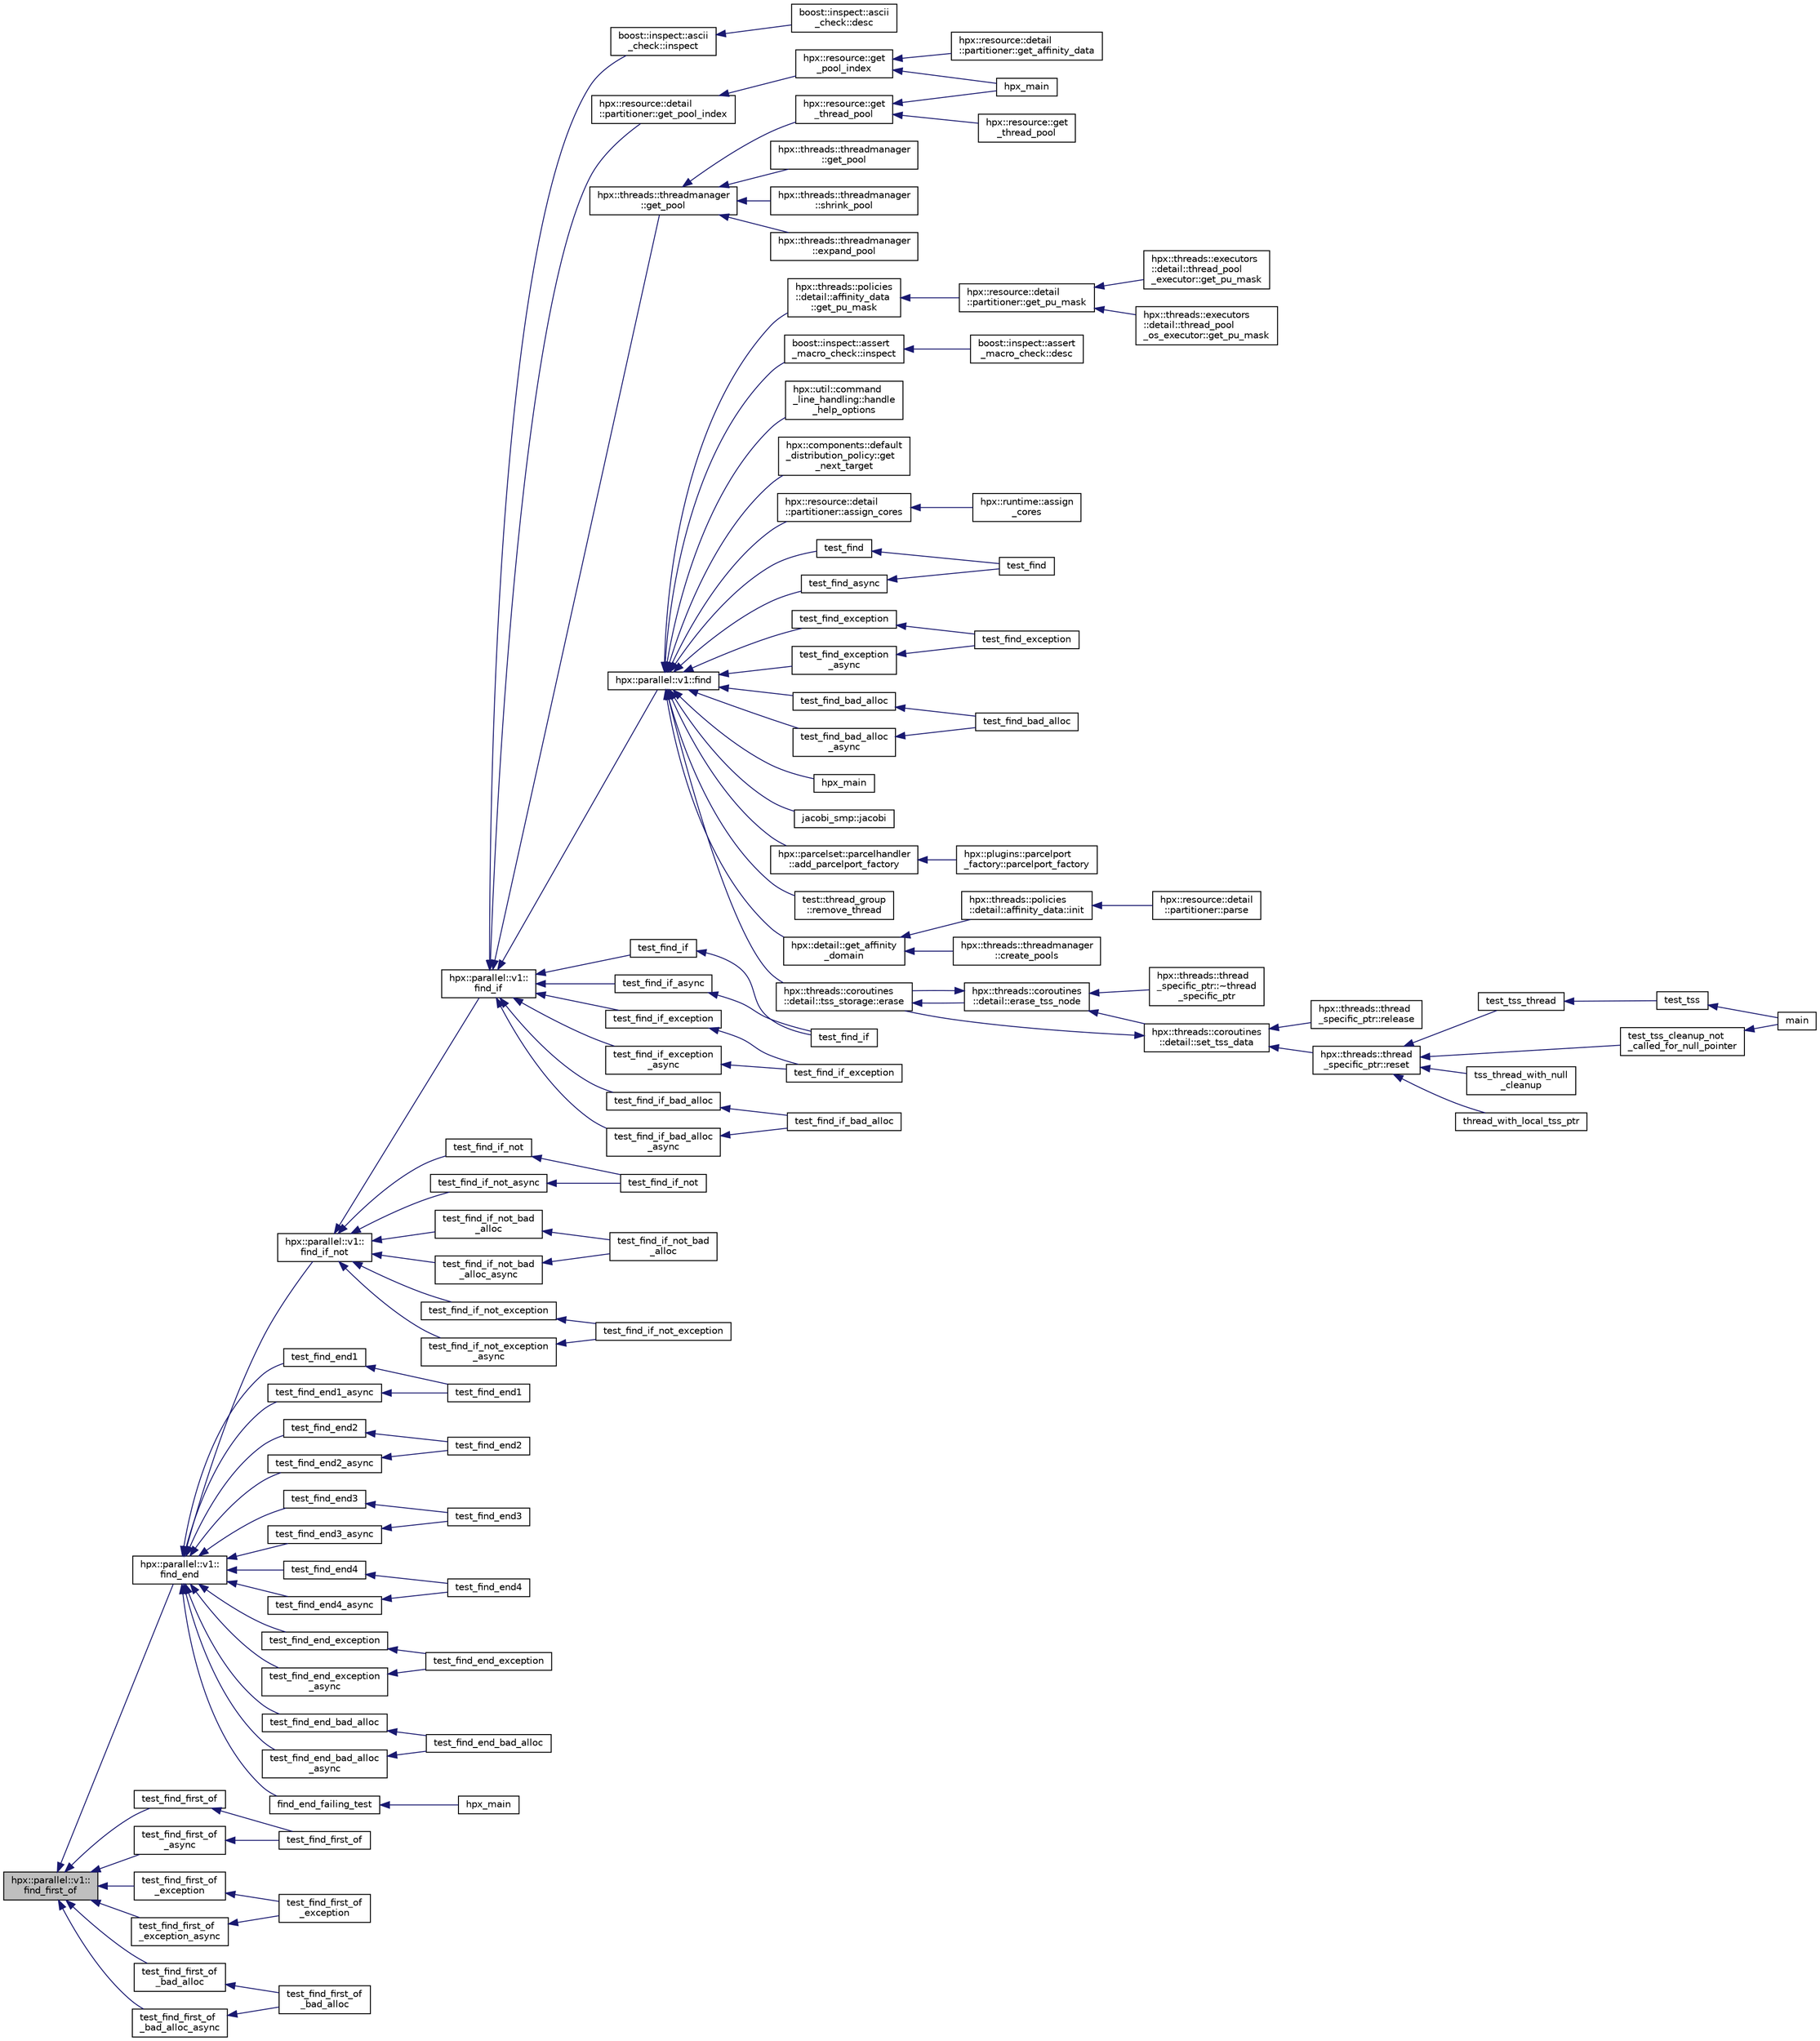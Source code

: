 digraph "hpx::parallel::v1::find_first_of"
{
  edge [fontname="Helvetica",fontsize="10",labelfontname="Helvetica",labelfontsize="10"];
  node [fontname="Helvetica",fontsize="10",shape=record];
  rankdir="LR";
  Node5470 [label="hpx::parallel::v1::\lfind_first_of",height=0.2,width=0.4,color="black", fillcolor="grey75", style="filled", fontcolor="black"];
  Node5470 -> Node5471 [dir="back",color="midnightblue",fontsize="10",style="solid",fontname="Helvetica"];
  Node5471 [label="hpx::parallel::v1::\lfind_end",height=0.2,width=0.4,color="black", fillcolor="white", style="filled",URL="$db/db9/namespacehpx_1_1parallel_1_1v1.html#a26511ec61e75971d7c4c15c021548f9d"];
  Node5471 -> Node5472 [dir="back",color="midnightblue",fontsize="10",style="solid",fontname="Helvetica"];
  Node5472 [label="hpx::parallel::v1::\lfind_if_not",height=0.2,width=0.4,color="black", fillcolor="white", style="filled",URL="$db/db9/namespacehpx_1_1parallel_1_1v1.html#ac7aaee4759c37f4d0e83b51f313aa28d"];
  Node5472 -> Node5473 [dir="back",color="midnightblue",fontsize="10",style="solid",fontname="Helvetica"];
  Node5473 [label="hpx::parallel::v1::\lfind_if",height=0.2,width=0.4,color="black", fillcolor="white", style="filled",URL="$db/db9/namespacehpx_1_1parallel_1_1v1.html#a1f66ab2a9b26ef5b5ed2c08194586b86"];
  Node5473 -> Node5474 [dir="back",color="midnightblue",fontsize="10",style="solid",fontname="Helvetica"];
  Node5474 [label="boost::inspect::ascii\l_check::inspect",height=0.2,width=0.4,color="black", fillcolor="white", style="filled",URL="$df/d41/classboost_1_1inspect_1_1ascii__check.html#a42c51a97f6f401032bb06a96f48a96dd"];
  Node5474 -> Node5475 [dir="back",color="midnightblue",fontsize="10",style="solid",fontname="Helvetica"];
  Node5475 [label="boost::inspect::ascii\l_check::desc",height=0.2,width=0.4,color="black", fillcolor="white", style="filled",URL="$df/d41/classboost_1_1inspect_1_1ascii__check.html#a645f9f7b272f2137ccb5a25402a697e7"];
  Node5473 -> Node5476 [dir="back",color="midnightblue",fontsize="10",style="solid",fontname="Helvetica"];
  Node5476 [label="hpx::resource::detail\l::partitioner::get_pool_index",height=0.2,width=0.4,color="black", fillcolor="white", style="filled",URL="$d0/dab/classhpx_1_1resource_1_1detail_1_1partitioner.html#ab3b993cdf82212962ba91cd58914206d"];
  Node5476 -> Node5477 [dir="back",color="midnightblue",fontsize="10",style="solid",fontname="Helvetica"];
  Node5477 [label="hpx::resource::get\l_pool_index",height=0.2,width=0.4,color="black", fillcolor="white", style="filled",URL="$dd/da5/namespacehpx_1_1resource.html#ac7e9a020183708e907604dbf16260e84",tooltip="Return the internal index of the pool given its name. "];
  Node5477 -> Node5478 [dir="back",color="midnightblue",fontsize="10",style="solid",fontname="Helvetica"];
  Node5478 [label="hpx::resource::detail\l::partitioner::get_affinity_data",height=0.2,width=0.4,color="black", fillcolor="white", style="filled",URL="$d0/dab/classhpx_1_1resource_1_1detail_1_1partitioner.html#a932efced0bbfee361094b8552334d931"];
  Node5477 -> Node5479 [dir="back",color="midnightblue",fontsize="10",style="solid",fontname="Helvetica"];
  Node5479 [label="hpx_main",height=0.2,width=0.4,color="black", fillcolor="white", style="filled",URL="$d8/dd8/resource__partitioner_8cpp.html#ab1825231fb9efbfb464404767c072654"];
  Node5473 -> Node5480 [dir="back",color="midnightblue",fontsize="10",style="solid",fontname="Helvetica"];
  Node5480 [label="hpx::parallel::v1::find",height=0.2,width=0.4,color="black", fillcolor="white", style="filled",URL="$db/db9/namespacehpx_1_1parallel_1_1v1.html#a76c5f5c453899c36a61bfa76425b007a"];
  Node5480 -> Node5481 [dir="back",color="midnightblue",fontsize="10",style="solid",fontname="Helvetica"];
  Node5481 [label="hpx::threads::policies\l::detail::affinity_data\l::get_pu_mask",height=0.2,width=0.4,color="black", fillcolor="white", style="filled",URL="$d7/d9b/structhpx_1_1threads_1_1policies_1_1detail_1_1affinity__data.html#ab0cc2ec8ed94ae2b82c20a6b975ecf75"];
  Node5481 -> Node5482 [dir="back",color="midnightblue",fontsize="10",style="solid",fontname="Helvetica"];
  Node5482 [label="hpx::resource::detail\l::partitioner::get_pu_mask",height=0.2,width=0.4,color="black", fillcolor="white", style="filled",URL="$d0/dab/classhpx_1_1resource_1_1detail_1_1partitioner.html#a9cee933ef199fef31e6b8d48f42bb77b"];
  Node5482 -> Node5483 [dir="back",color="midnightblue",fontsize="10",style="solid",fontname="Helvetica"];
  Node5483 [label="hpx::threads::executors\l::detail::thread_pool\l_executor::get_pu_mask",height=0.2,width=0.4,color="black", fillcolor="white", style="filled",URL="$d0/d20/classhpx_1_1threads_1_1executors_1_1detail_1_1thread__pool__executor.html#a6a0c0ade274c2f5f2f6651699873942c"];
  Node5482 -> Node5484 [dir="back",color="midnightblue",fontsize="10",style="solid",fontname="Helvetica"];
  Node5484 [label="hpx::threads::executors\l::detail::thread_pool\l_os_executor::get_pu_mask",height=0.2,width=0.4,color="black", fillcolor="white", style="filled",URL="$da/dda/classhpx_1_1threads_1_1executors_1_1detail_1_1thread__pool__os__executor.html#ac43430f91516a48e9ddbefd7ee58ef3c"];
  Node5480 -> Node5485 [dir="back",color="midnightblue",fontsize="10",style="solid",fontname="Helvetica"];
  Node5485 [label="boost::inspect::assert\l_macro_check::inspect",height=0.2,width=0.4,color="black", fillcolor="white", style="filled",URL="$dc/dc3/classboost_1_1inspect_1_1assert__macro__check.html#acacd792dafb1acb416c7ff6e6de75277"];
  Node5485 -> Node5486 [dir="back",color="midnightblue",fontsize="10",style="solid",fontname="Helvetica"];
  Node5486 [label="boost::inspect::assert\l_macro_check::desc",height=0.2,width=0.4,color="black", fillcolor="white", style="filled",URL="$dc/dc3/classboost_1_1inspect_1_1assert__macro__check.html#a285a9944af58fe40003209254e09b8b9"];
  Node5480 -> Node5487 [dir="back",color="midnightblue",fontsize="10",style="solid",fontname="Helvetica"];
  Node5487 [label="hpx::util::command\l_line_handling::handle\l_help_options",height=0.2,width=0.4,color="black", fillcolor="white", style="filled",URL="$d2/df0/structhpx_1_1util_1_1command__line__handling.html#a82826d63f60ce620e8ad794f8af4ceaa"];
  Node5480 -> Node5488 [dir="back",color="midnightblue",fontsize="10",style="solid",fontname="Helvetica"];
  Node5488 [label="hpx::components::default\l_distribution_policy::get\l_next_target",height=0.2,width=0.4,color="black", fillcolor="white", style="filled",URL="$dc/dba/structhpx_1_1components_1_1default__distribution__policy.html#a4e1bef382e3d6843ff6dda045595dd4e"];
  Node5480 -> Node5489 [dir="back",color="midnightblue",fontsize="10",style="solid",fontname="Helvetica"];
  Node5489 [label="hpx::resource::detail\l::partitioner::assign_cores",height=0.2,width=0.4,color="black", fillcolor="white", style="filled",URL="$d0/dab/classhpx_1_1resource_1_1detail_1_1partitioner.html#a11483ef960b429a24d9856cba726bd04"];
  Node5489 -> Node5490 [dir="back",color="midnightblue",fontsize="10",style="solid",fontname="Helvetica"];
  Node5490 [label="hpx::runtime::assign\l_cores",height=0.2,width=0.4,color="black", fillcolor="white", style="filled",URL="$d0/d7b/classhpx_1_1runtime.html#ab3c29b4713d734dea0e6a5799bfe24e5"];
  Node5480 -> Node5491 [dir="back",color="midnightblue",fontsize="10",style="solid",fontname="Helvetica"];
  Node5491 [label="test_find",height=0.2,width=0.4,color="black", fillcolor="white", style="filled",URL="$d4/dfc/find_8cpp.html#a413cca1acd45c0d8e2f932c6ef2fd02f"];
  Node5491 -> Node5492 [dir="back",color="midnightblue",fontsize="10",style="solid",fontname="Helvetica"];
  Node5492 [label="test_find",height=0.2,width=0.4,color="black", fillcolor="white", style="filled",URL="$d4/dfc/find_8cpp.html#add2f807b977eafe91b6be7e6035d8d6a"];
  Node5480 -> Node5493 [dir="back",color="midnightblue",fontsize="10",style="solid",fontname="Helvetica"];
  Node5493 [label="test_find_async",height=0.2,width=0.4,color="black", fillcolor="white", style="filled",URL="$d4/dfc/find_8cpp.html#abcfb114fa4026d0c9fb890366bd0bbec"];
  Node5493 -> Node5492 [dir="back",color="midnightblue",fontsize="10",style="solid",fontname="Helvetica"];
  Node5480 -> Node5494 [dir="back",color="midnightblue",fontsize="10",style="solid",fontname="Helvetica"];
  Node5494 [label="test_find_exception",height=0.2,width=0.4,color="black", fillcolor="white", style="filled",URL="$d4/dfc/find_8cpp.html#a496774f6f0dd50d32f0f2839011fb820"];
  Node5494 -> Node5495 [dir="back",color="midnightblue",fontsize="10",style="solid",fontname="Helvetica"];
  Node5495 [label="test_find_exception",height=0.2,width=0.4,color="black", fillcolor="white", style="filled",URL="$d4/dfc/find_8cpp.html#a9404283ee70c671c19d01288d4d8796f"];
  Node5480 -> Node5496 [dir="back",color="midnightblue",fontsize="10",style="solid",fontname="Helvetica"];
  Node5496 [label="test_find_exception\l_async",height=0.2,width=0.4,color="black", fillcolor="white", style="filled",URL="$d4/dfc/find_8cpp.html#a53292bd46fa066f703c6fd40f981cd45"];
  Node5496 -> Node5495 [dir="back",color="midnightblue",fontsize="10",style="solid",fontname="Helvetica"];
  Node5480 -> Node5497 [dir="back",color="midnightblue",fontsize="10",style="solid",fontname="Helvetica"];
  Node5497 [label="test_find_bad_alloc",height=0.2,width=0.4,color="black", fillcolor="white", style="filled",URL="$d4/dfc/find_8cpp.html#ac2312cc0f6667cd3cff2caa36d1b7734"];
  Node5497 -> Node5498 [dir="back",color="midnightblue",fontsize="10",style="solid",fontname="Helvetica"];
  Node5498 [label="test_find_bad_alloc",height=0.2,width=0.4,color="black", fillcolor="white", style="filled",URL="$d4/dfc/find_8cpp.html#ae5fbab4398b9ca90cc964b615b5f1c1a"];
  Node5480 -> Node5499 [dir="back",color="midnightblue",fontsize="10",style="solid",fontname="Helvetica"];
  Node5499 [label="test_find_bad_alloc\l_async",height=0.2,width=0.4,color="black", fillcolor="white", style="filled",URL="$d4/dfc/find_8cpp.html#a0c63d4bd514863e2ddf82ae7f509ffbe"];
  Node5499 -> Node5498 [dir="back",color="midnightblue",fontsize="10",style="solid",fontname="Helvetica"];
  Node5480 -> Node5500 [dir="back",color="midnightblue",fontsize="10",style="solid",fontname="Helvetica"];
  Node5500 [label="hpx_main",height=0.2,width=0.4,color="black", fillcolor="white", style="filled",URL="$d3/d07/hpx__main_8cpp.html#aefd26dd818037509b2241068d57e3e1d"];
  Node5480 -> Node5501 [dir="back",color="midnightblue",fontsize="10",style="solid",fontname="Helvetica"];
  Node5501 [label="jacobi_smp::jacobi",height=0.2,width=0.4,color="black", fillcolor="white", style="filled",URL="$d9/d34/namespacejacobi__smp.html#af900093e00c8d09d2dab2ab5a9885b88"];
  Node5480 -> Node5502 [dir="back",color="midnightblue",fontsize="10",style="solid",fontname="Helvetica"];
  Node5502 [label="hpx::parcelset::parcelhandler\l::add_parcelport_factory",height=0.2,width=0.4,color="black", fillcolor="white", style="filled",URL="$d4/d2f/classhpx_1_1parcelset_1_1parcelhandler.html#a9da109ba1c81cf97c3a23f3574236792"];
  Node5502 -> Node5503 [dir="back",color="midnightblue",fontsize="10",style="solid",fontname="Helvetica"];
  Node5503 [label="hpx::plugins::parcelport\l_factory::parcelport_factory",height=0.2,width=0.4,color="black", fillcolor="white", style="filled",URL="$d2/d50/structhpx_1_1plugins_1_1parcelport__factory.html#ab8a171f42000c26fc87ef284cf5f430d",tooltip="Construct a new factory instance. "];
  Node5480 -> Node5504 [dir="back",color="midnightblue",fontsize="10",style="solid",fontname="Helvetica"];
  Node5504 [label="test::thread_group\l::remove_thread",height=0.2,width=0.4,color="black", fillcolor="white", style="filled",URL="$d3/d4a/classtest_1_1thread__group.html#a46ede5745b9a3f16477ab7ccef9df327"];
  Node5480 -> Node5505 [dir="back",color="midnightblue",fontsize="10",style="solid",fontname="Helvetica"];
  Node5505 [label="hpx::detail::get_affinity\l_domain",height=0.2,width=0.4,color="black", fillcolor="white", style="filled",URL="$d5/dbe/namespacehpx_1_1detail.html#aba0255eccfb2fb3814686ca35150ed98"];
  Node5505 -> Node5506 [dir="back",color="midnightblue",fontsize="10",style="solid",fontname="Helvetica"];
  Node5506 [label="hpx::threads::policies\l::detail::affinity_data::init",height=0.2,width=0.4,color="black", fillcolor="white", style="filled",URL="$d7/d9b/structhpx_1_1threads_1_1policies_1_1detail_1_1affinity__data.html#af1b5d1af92b58e065b42048f9114f107"];
  Node5506 -> Node5507 [dir="back",color="midnightblue",fontsize="10",style="solid",fontname="Helvetica"];
  Node5507 [label="hpx::resource::detail\l::partitioner::parse",height=0.2,width=0.4,color="black", fillcolor="white", style="filled",URL="$d0/dab/classhpx_1_1resource_1_1detail_1_1partitioner.html#a8319dd5018945e7d493f7a6d88a6ca02"];
  Node5505 -> Node5508 [dir="back",color="midnightblue",fontsize="10",style="solid",fontname="Helvetica"];
  Node5508 [label="hpx::threads::threadmanager\l::create_pools",height=0.2,width=0.4,color="black", fillcolor="white", style="filled",URL="$d5/daa/classhpx_1_1threads_1_1threadmanager.html#a06b54e28bef5baacf1e8bff34adac4d0"];
  Node5480 -> Node5509 [dir="back",color="midnightblue",fontsize="10",style="solid",fontname="Helvetica"];
  Node5509 [label="hpx::threads::coroutines\l::detail::tss_storage::erase",height=0.2,width=0.4,color="black", fillcolor="white", style="filled",URL="$d3/dbe/classhpx_1_1threads_1_1coroutines_1_1detail_1_1tss__storage.html#a451f63a99f268755c501200b504e8058"];
  Node5509 -> Node5510 [dir="back",color="midnightblue",fontsize="10",style="solid",fontname="Helvetica"];
  Node5510 [label="hpx::threads::coroutines\l::detail::erase_tss_node",height=0.2,width=0.4,color="black", fillcolor="white", style="filled",URL="$d2/dfe/namespacehpx_1_1threads_1_1coroutines_1_1detail.html#a0015b3872ea3c32ecfdc3da42ce132e8"];
  Node5510 -> Node5511 [dir="back",color="midnightblue",fontsize="10",style="solid",fontname="Helvetica"];
  Node5511 [label="hpx::threads::thread\l_specific_ptr::~thread\l_specific_ptr",height=0.2,width=0.4,color="black", fillcolor="white", style="filled",URL="$d1/dd4/classhpx_1_1threads_1_1thread__specific__ptr.html#ad3e46c15fe05e660ad592e0c9797f018"];
  Node5510 -> Node5512 [dir="back",color="midnightblue",fontsize="10",style="solid",fontname="Helvetica"];
  Node5512 [label="hpx::threads::coroutines\l::detail::set_tss_data",height=0.2,width=0.4,color="black", fillcolor="white", style="filled",URL="$d2/dfe/namespacehpx_1_1threads_1_1coroutines_1_1detail.html#a85126f59ca3809c64cfcfcae99429a67"];
  Node5512 -> Node5513 [dir="back",color="midnightblue",fontsize="10",style="solid",fontname="Helvetica"];
  Node5513 [label="hpx::threads::thread\l_specific_ptr::release",height=0.2,width=0.4,color="black", fillcolor="white", style="filled",URL="$d1/dd4/classhpx_1_1threads_1_1thread__specific__ptr.html#a8e31cd7392d00aabdc93aa9e358be1b7"];
  Node5512 -> Node5514 [dir="back",color="midnightblue",fontsize="10",style="solid",fontname="Helvetica"];
  Node5514 [label="hpx::threads::thread\l_specific_ptr::reset",height=0.2,width=0.4,color="black", fillcolor="white", style="filled",URL="$d1/dd4/classhpx_1_1threads_1_1thread__specific__ptr.html#af0654936c456eaf9700979a6b43a0c85"];
  Node5514 -> Node5515 [dir="back",color="midnightblue",fontsize="10",style="solid",fontname="Helvetica"];
  Node5515 [label="test_tss_thread",height=0.2,width=0.4,color="black", fillcolor="white", style="filled",URL="$dc/d69/tests_2unit_2threads_2tss_8cpp.html#a34a05b59682be89efcb6f071094b0580"];
  Node5515 -> Node5516 [dir="back",color="midnightblue",fontsize="10",style="solid",fontname="Helvetica"];
  Node5516 [label="test_tss",height=0.2,width=0.4,color="black", fillcolor="white", style="filled",URL="$dc/d69/tests_2unit_2threads_2tss_8cpp.html#a0d9e811cdb56a2a84ce48358e890563b"];
  Node5516 -> Node5517 [dir="back",color="midnightblue",fontsize="10",style="solid",fontname="Helvetica"];
  Node5517 [label="main",height=0.2,width=0.4,color="black", fillcolor="white", style="filled",URL="$dc/d69/tests_2unit_2threads_2tss_8cpp.html#a3c04138a5bfe5d72780bb7e82a18e627"];
  Node5514 -> Node5518 [dir="back",color="midnightblue",fontsize="10",style="solid",fontname="Helvetica"];
  Node5518 [label="tss_thread_with_null\l_cleanup",height=0.2,width=0.4,color="black", fillcolor="white", style="filled",URL="$dc/d69/tests_2unit_2threads_2tss_8cpp.html#adff6b518b18df76950dbeede8633289a"];
  Node5514 -> Node5519 [dir="back",color="midnightblue",fontsize="10",style="solid",fontname="Helvetica"];
  Node5519 [label="thread_with_local_tss_ptr",height=0.2,width=0.4,color="black", fillcolor="white", style="filled",URL="$dc/d69/tests_2unit_2threads_2tss_8cpp.html#ae5a8982f0cfef7dc0e34d5c518b44e58"];
  Node5514 -> Node5520 [dir="back",color="midnightblue",fontsize="10",style="solid",fontname="Helvetica"];
  Node5520 [label="test_tss_cleanup_not\l_called_for_null_pointer",height=0.2,width=0.4,color="black", fillcolor="white", style="filled",URL="$dc/d69/tests_2unit_2threads_2tss_8cpp.html#a3c76bb8ad4d9b03d2b075212b535e212"];
  Node5520 -> Node5517 [dir="back",color="midnightblue",fontsize="10",style="solid",fontname="Helvetica"];
  Node5512 -> Node5509 [dir="back",color="midnightblue",fontsize="10",style="solid",fontname="Helvetica"];
  Node5510 -> Node5509 [dir="back",color="midnightblue",fontsize="10",style="solid",fontname="Helvetica"];
  Node5473 -> Node5521 [dir="back",color="midnightblue",fontsize="10",style="solid",fontname="Helvetica"];
  Node5521 [label="test_find_if",height=0.2,width=0.4,color="black", fillcolor="white", style="filled",URL="$d4/d38/findif_8cpp.html#abc1eda77a21ef47a5d324973348433d4"];
  Node5521 -> Node5522 [dir="back",color="midnightblue",fontsize="10",style="solid",fontname="Helvetica"];
  Node5522 [label="test_find_if",height=0.2,width=0.4,color="black", fillcolor="white", style="filled",URL="$d4/d38/findif_8cpp.html#aa58ac17d27d62dadbe679e9fa96669ff"];
  Node5473 -> Node5523 [dir="back",color="midnightblue",fontsize="10",style="solid",fontname="Helvetica"];
  Node5523 [label="test_find_if_async",height=0.2,width=0.4,color="black", fillcolor="white", style="filled",URL="$d4/d38/findif_8cpp.html#ae5df631653b627a610f515fea1cea3db"];
  Node5523 -> Node5522 [dir="back",color="midnightblue",fontsize="10",style="solid",fontname="Helvetica"];
  Node5473 -> Node5524 [dir="back",color="midnightblue",fontsize="10",style="solid",fontname="Helvetica"];
  Node5524 [label="test_find_if_exception",height=0.2,width=0.4,color="black", fillcolor="white", style="filled",URL="$d4/d38/findif_8cpp.html#aa7a75ac5991de14b0dd11b40a5a47443"];
  Node5524 -> Node5525 [dir="back",color="midnightblue",fontsize="10",style="solid",fontname="Helvetica"];
  Node5525 [label="test_find_if_exception",height=0.2,width=0.4,color="black", fillcolor="white", style="filled",URL="$d4/d38/findif_8cpp.html#ab8eb6fb838a8fbeb2168d4389fc72f61"];
  Node5473 -> Node5526 [dir="back",color="midnightblue",fontsize="10",style="solid",fontname="Helvetica"];
  Node5526 [label="test_find_if_exception\l_async",height=0.2,width=0.4,color="black", fillcolor="white", style="filled",URL="$d4/d38/findif_8cpp.html#a13c3bd009f35072707131129ad78af93"];
  Node5526 -> Node5525 [dir="back",color="midnightblue",fontsize="10",style="solid",fontname="Helvetica"];
  Node5473 -> Node5527 [dir="back",color="midnightblue",fontsize="10",style="solid",fontname="Helvetica"];
  Node5527 [label="test_find_if_bad_alloc",height=0.2,width=0.4,color="black", fillcolor="white", style="filled",URL="$d4/d38/findif_8cpp.html#a4b854e9063a6148edca5b34a9e8d9420"];
  Node5527 -> Node5528 [dir="back",color="midnightblue",fontsize="10",style="solid",fontname="Helvetica"];
  Node5528 [label="test_find_if_bad_alloc",height=0.2,width=0.4,color="black", fillcolor="white", style="filled",URL="$d4/d38/findif_8cpp.html#a344ef302e5ffb2f31503fffc54940c3a"];
  Node5473 -> Node5529 [dir="back",color="midnightblue",fontsize="10",style="solid",fontname="Helvetica"];
  Node5529 [label="test_find_if_bad_alloc\l_async",height=0.2,width=0.4,color="black", fillcolor="white", style="filled",URL="$d4/d38/findif_8cpp.html#a0979bc48eb5a92bc867eb3a95dc8c82c"];
  Node5529 -> Node5528 [dir="back",color="midnightblue",fontsize="10",style="solid",fontname="Helvetica"];
  Node5473 -> Node5530 [dir="back",color="midnightblue",fontsize="10",style="solid",fontname="Helvetica"];
  Node5530 [label="hpx::threads::threadmanager\l::get_pool",height=0.2,width=0.4,color="black", fillcolor="white", style="filled",URL="$d5/daa/classhpx_1_1threads_1_1threadmanager.html#a845e1a0201a5d57de5855af30324a4b3"];
  Node5530 -> Node5531 [dir="back",color="midnightblue",fontsize="10",style="solid",fontname="Helvetica"];
  Node5531 [label="hpx::resource::get\l_thread_pool",height=0.2,width=0.4,color="black", fillcolor="white", style="filled",URL="$dd/da5/namespacehpx_1_1resource.html#a2e20247c053e087e94a40d50b9689ed7",tooltip="Return the name of the pool given its name. "];
  Node5531 -> Node5532 [dir="back",color="midnightblue",fontsize="10",style="solid",fontname="Helvetica"];
  Node5532 [label="hpx::resource::get\l_thread_pool",height=0.2,width=0.4,color="black", fillcolor="white", style="filled",URL="$dd/da5/namespacehpx_1_1resource.html#a8ab78d95eaa6f193a085a1d983ea9f5b",tooltip="Return the thread pool given its internal index. "];
  Node5531 -> Node5479 [dir="back",color="midnightblue",fontsize="10",style="solid",fontname="Helvetica"];
  Node5530 -> Node5533 [dir="back",color="midnightblue",fontsize="10",style="solid",fontname="Helvetica"];
  Node5533 [label="hpx::threads::threadmanager\l::get_pool",height=0.2,width=0.4,color="black", fillcolor="white", style="filled",URL="$d5/daa/classhpx_1_1threads_1_1threadmanager.html#a7515176a43e6e2f947c539c44adf9089"];
  Node5530 -> Node5534 [dir="back",color="midnightblue",fontsize="10",style="solid",fontname="Helvetica"];
  Node5534 [label="hpx::threads::threadmanager\l::shrink_pool",height=0.2,width=0.4,color="black", fillcolor="white", style="filled",URL="$d5/daa/classhpx_1_1threads_1_1threadmanager.html#a29170722b44bd7e3b8722d39fdff704c"];
  Node5530 -> Node5535 [dir="back",color="midnightblue",fontsize="10",style="solid",fontname="Helvetica"];
  Node5535 [label="hpx::threads::threadmanager\l::expand_pool",height=0.2,width=0.4,color="black", fillcolor="white", style="filled",URL="$d5/daa/classhpx_1_1threads_1_1threadmanager.html#a4f3cf57d4561a7cca4c47d6bc05ccc58"];
  Node5472 -> Node5536 [dir="back",color="midnightblue",fontsize="10",style="solid",fontname="Helvetica"];
  Node5536 [label="test_find_if_not",height=0.2,width=0.4,color="black", fillcolor="white", style="filled",URL="$dd/df5/findifnot_8cpp.html#abd4629a4554af3412989223a15203f0d"];
  Node5536 -> Node5537 [dir="back",color="midnightblue",fontsize="10",style="solid",fontname="Helvetica"];
  Node5537 [label="test_find_if_not",height=0.2,width=0.4,color="black", fillcolor="white", style="filled",URL="$dd/df5/findifnot_8cpp.html#aba7e711f39aae766b708708eb4bbafe7"];
  Node5472 -> Node5538 [dir="back",color="midnightblue",fontsize="10",style="solid",fontname="Helvetica"];
  Node5538 [label="test_find_if_not_async",height=0.2,width=0.4,color="black", fillcolor="white", style="filled",URL="$dd/df5/findifnot_8cpp.html#a042fb4ac6fb511705362fdd7e4b4337e"];
  Node5538 -> Node5537 [dir="back",color="midnightblue",fontsize="10",style="solid",fontname="Helvetica"];
  Node5472 -> Node5539 [dir="back",color="midnightblue",fontsize="10",style="solid",fontname="Helvetica"];
  Node5539 [label="test_find_if_not_bad\l_alloc",height=0.2,width=0.4,color="black", fillcolor="white", style="filled",URL="$df/de4/findifnot__bad__alloc_8cpp.html#abba8188ba6351edd5fe8e9152c89fea1"];
  Node5539 -> Node5540 [dir="back",color="midnightblue",fontsize="10",style="solid",fontname="Helvetica"];
  Node5540 [label="test_find_if_not_bad\l_alloc",height=0.2,width=0.4,color="black", fillcolor="white", style="filled",URL="$df/de4/findifnot__bad__alloc_8cpp.html#af4ef55592d65e818549d3ddb7b0c54b2"];
  Node5472 -> Node5541 [dir="back",color="midnightblue",fontsize="10",style="solid",fontname="Helvetica"];
  Node5541 [label="test_find_if_not_bad\l_alloc_async",height=0.2,width=0.4,color="black", fillcolor="white", style="filled",URL="$df/de4/findifnot__bad__alloc_8cpp.html#a3167291a243ef150714afcc19f6196ed"];
  Node5541 -> Node5540 [dir="back",color="midnightblue",fontsize="10",style="solid",fontname="Helvetica"];
  Node5472 -> Node5542 [dir="back",color="midnightblue",fontsize="10",style="solid",fontname="Helvetica"];
  Node5542 [label="test_find_if_not_exception",height=0.2,width=0.4,color="black", fillcolor="white", style="filled",URL="$dc/d17/findifnot__exception_8cpp.html#aba8e91e299a773af34d2e40130333926"];
  Node5542 -> Node5543 [dir="back",color="midnightblue",fontsize="10",style="solid",fontname="Helvetica"];
  Node5543 [label="test_find_if_not_exception",height=0.2,width=0.4,color="black", fillcolor="white", style="filled",URL="$dc/d17/findifnot__exception_8cpp.html#a1fdcae775738d85119cc77bf94ca50b0"];
  Node5472 -> Node5544 [dir="back",color="midnightblue",fontsize="10",style="solid",fontname="Helvetica"];
  Node5544 [label="test_find_if_not_exception\l_async",height=0.2,width=0.4,color="black", fillcolor="white", style="filled",URL="$dc/d17/findifnot__exception_8cpp.html#a0c8c55582d64936550f797774a8b591e"];
  Node5544 -> Node5543 [dir="back",color="midnightblue",fontsize="10",style="solid",fontname="Helvetica"];
  Node5471 -> Node5545 [dir="back",color="midnightblue",fontsize="10",style="solid",fontname="Helvetica"];
  Node5545 [label="test_find_end1",height=0.2,width=0.4,color="black", fillcolor="white", style="filled",URL="$de/d27/findend_8cpp.html#a8d69f88e05067fa16f1bc996e4f5204a"];
  Node5545 -> Node5546 [dir="back",color="midnightblue",fontsize="10",style="solid",fontname="Helvetica"];
  Node5546 [label="test_find_end1",height=0.2,width=0.4,color="black", fillcolor="white", style="filled",URL="$de/d27/findend_8cpp.html#a8e03fd67aaf1583b64ad08fb6a7406e0"];
  Node5471 -> Node5547 [dir="back",color="midnightblue",fontsize="10",style="solid",fontname="Helvetica"];
  Node5547 [label="test_find_end1_async",height=0.2,width=0.4,color="black", fillcolor="white", style="filled",URL="$de/d27/findend_8cpp.html#a3c2aa414b7e6f2849bfff77eee053c6c"];
  Node5547 -> Node5546 [dir="back",color="midnightblue",fontsize="10",style="solid",fontname="Helvetica"];
  Node5471 -> Node5548 [dir="back",color="midnightblue",fontsize="10",style="solid",fontname="Helvetica"];
  Node5548 [label="test_find_end2",height=0.2,width=0.4,color="black", fillcolor="white", style="filled",URL="$de/d27/findend_8cpp.html#ae26806919871ed18953e72532f2d5cdd"];
  Node5548 -> Node5549 [dir="back",color="midnightblue",fontsize="10",style="solid",fontname="Helvetica"];
  Node5549 [label="test_find_end2",height=0.2,width=0.4,color="black", fillcolor="white", style="filled",URL="$de/d27/findend_8cpp.html#a311945d5d5b3d9f350365dd5cffa2845"];
  Node5471 -> Node5550 [dir="back",color="midnightblue",fontsize="10",style="solid",fontname="Helvetica"];
  Node5550 [label="test_find_end2_async",height=0.2,width=0.4,color="black", fillcolor="white", style="filled",URL="$de/d27/findend_8cpp.html#a163128cab241b1a66d1729e13bb00b17"];
  Node5550 -> Node5549 [dir="back",color="midnightblue",fontsize="10",style="solid",fontname="Helvetica"];
  Node5471 -> Node5551 [dir="back",color="midnightblue",fontsize="10",style="solid",fontname="Helvetica"];
  Node5551 [label="test_find_end3",height=0.2,width=0.4,color="black", fillcolor="white", style="filled",URL="$de/d27/findend_8cpp.html#aa91633a737ceadc8e97fe2a305f9cbfc"];
  Node5551 -> Node5552 [dir="back",color="midnightblue",fontsize="10",style="solid",fontname="Helvetica"];
  Node5552 [label="test_find_end3",height=0.2,width=0.4,color="black", fillcolor="white", style="filled",URL="$de/d27/findend_8cpp.html#a80def73fa5f2efde79d81e3e967ee6d7"];
  Node5471 -> Node5553 [dir="back",color="midnightblue",fontsize="10",style="solid",fontname="Helvetica"];
  Node5553 [label="test_find_end3_async",height=0.2,width=0.4,color="black", fillcolor="white", style="filled",URL="$de/d27/findend_8cpp.html#a9287cebd15252054147305c49c61572f"];
  Node5553 -> Node5552 [dir="back",color="midnightblue",fontsize="10",style="solid",fontname="Helvetica"];
  Node5471 -> Node5554 [dir="back",color="midnightblue",fontsize="10",style="solid",fontname="Helvetica"];
  Node5554 [label="test_find_end4",height=0.2,width=0.4,color="black", fillcolor="white", style="filled",URL="$de/d27/findend_8cpp.html#ad1c1901e09334db9e91e633a700d5e7c"];
  Node5554 -> Node5555 [dir="back",color="midnightblue",fontsize="10",style="solid",fontname="Helvetica"];
  Node5555 [label="test_find_end4",height=0.2,width=0.4,color="black", fillcolor="white", style="filled",URL="$de/d27/findend_8cpp.html#a0a5a7bcf99bd31d589776b7112b1b3d5"];
  Node5471 -> Node5556 [dir="back",color="midnightblue",fontsize="10",style="solid",fontname="Helvetica"];
  Node5556 [label="test_find_end4_async",height=0.2,width=0.4,color="black", fillcolor="white", style="filled",URL="$de/d27/findend_8cpp.html#ab88baf684c0296678fc8b3656855906a"];
  Node5556 -> Node5555 [dir="back",color="midnightblue",fontsize="10",style="solid",fontname="Helvetica"];
  Node5471 -> Node5557 [dir="back",color="midnightblue",fontsize="10",style="solid",fontname="Helvetica"];
  Node5557 [label="test_find_end_exception",height=0.2,width=0.4,color="black", fillcolor="white", style="filled",URL="$de/d27/findend_8cpp.html#a3cbf222f109bd03b98a3671df65d1baa"];
  Node5557 -> Node5558 [dir="back",color="midnightblue",fontsize="10",style="solid",fontname="Helvetica"];
  Node5558 [label="test_find_end_exception",height=0.2,width=0.4,color="black", fillcolor="white", style="filled",URL="$de/d27/findend_8cpp.html#a01b58a5865234526b5ca9f9e45ec4c50"];
  Node5471 -> Node5559 [dir="back",color="midnightblue",fontsize="10",style="solid",fontname="Helvetica"];
  Node5559 [label="test_find_end_exception\l_async",height=0.2,width=0.4,color="black", fillcolor="white", style="filled",URL="$de/d27/findend_8cpp.html#a3093c53a289f437be7f7530c5e45b2cb"];
  Node5559 -> Node5558 [dir="back",color="midnightblue",fontsize="10",style="solid",fontname="Helvetica"];
  Node5471 -> Node5560 [dir="back",color="midnightblue",fontsize="10",style="solid",fontname="Helvetica"];
  Node5560 [label="test_find_end_bad_alloc",height=0.2,width=0.4,color="black", fillcolor="white", style="filled",URL="$de/d27/findend_8cpp.html#a93a97f558c80b1b8427433a07f10b7a2"];
  Node5560 -> Node5561 [dir="back",color="midnightblue",fontsize="10",style="solid",fontname="Helvetica"];
  Node5561 [label="test_find_end_bad_alloc",height=0.2,width=0.4,color="black", fillcolor="white", style="filled",URL="$de/d27/findend_8cpp.html#abcc8dfb59e0c8858a1882bbc9b9737ba"];
  Node5471 -> Node5562 [dir="back",color="midnightblue",fontsize="10",style="solid",fontname="Helvetica"];
  Node5562 [label="test_find_end_bad_alloc\l_async",height=0.2,width=0.4,color="black", fillcolor="white", style="filled",URL="$de/d27/findend_8cpp.html#a4b5b5b510dc82a53c3de719a1eb3a1a2"];
  Node5562 -> Node5561 [dir="back",color="midnightblue",fontsize="10",style="solid",fontname="Helvetica"];
  Node5471 -> Node5563 [dir="back",color="midnightblue",fontsize="10",style="solid",fontname="Helvetica"];
  Node5563 [label="find_end_failing_test",height=0.2,width=0.4,color="black", fillcolor="white", style="filled",URL="$da/d34/minimal__findend_8cpp.html#a5accbf9bf8450d27c9db9dcec775df0b"];
  Node5563 -> Node5564 [dir="back",color="midnightblue",fontsize="10",style="solid",fontname="Helvetica"];
  Node5564 [label="hpx_main",height=0.2,width=0.4,color="black", fillcolor="white", style="filled",URL="$da/d34/minimal__findend_8cpp.html#aefd26dd818037509b2241068d57e3e1d"];
  Node5470 -> Node5565 [dir="back",color="midnightblue",fontsize="10",style="solid",fontname="Helvetica"];
  Node5565 [label="test_find_first_of",height=0.2,width=0.4,color="black", fillcolor="white", style="filled",URL="$da/d85/findfirstof_8cpp.html#a395a72e54e8fe3e560daf009689d107f"];
  Node5565 -> Node5566 [dir="back",color="midnightblue",fontsize="10",style="solid",fontname="Helvetica"];
  Node5566 [label="test_find_first_of",height=0.2,width=0.4,color="black", fillcolor="white", style="filled",URL="$da/d85/findfirstof_8cpp.html#a581e939710dc9f1b6b142f7306c348ee"];
  Node5470 -> Node5567 [dir="back",color="midnightblue",fontsize="10",style="solid",fontname="Helvetica"];
  Node5567 [label="test_find_first_of\l_async",height=0.2,width=0.4,color="black", fillcolor="white", style="filled",URL="$da/d85/findfirstof_8cpp.html#a6d72d17c9064f4deb1a70854a13fff94"];
  Node5567 -> Node5566 [dir="back",color="midnightblue",fontsize="10",style="solid",fontname="Helvetica"];
  Node5470 -> Node5568 [dir="back",color="midnightblue",fontsize="10",style="solid",fontname="Helvetica"];
  Node5568 [label="test_find_first_of\l_exception",height=0.2,width=0.4,color="black", fillcolor="white", style="filled",URL="$da/d85/findfirstof_8cpp.html#a2707dc78f6f2d06f08c9e3698e97a8af"];
  Node5568 -> Node5569 [dir="back",color="midnightblue",fontsize="10",style="solid",fontname="Helvetica"];
  Node5569 [label="test_find_first_of\l_exception",height=0.2,width=0.4,color="black", fillcolor="white", style="filled",URL="$da/d85/findfirstof_8cpp.html#af5d29a364ae4eadbcbefd396a663e4a3"];
  Node5470 -> Node5570 [dir="back",color="midnightblue",fontsize="10",style="solid",fontname="Helvetica"];
  Node5570 [label="test_find_first_of\l_exception_async",height=0.2,width=0.4,color="black", fillcolor="white", style="filled",URL="$da/d85/findfirstof_8cpp.html#a5136f549b6ab7405513659883282c263"];
  Node5570 -> Node5569 [dir="back",color="midnightblue",fontsize="10",style="solid",fontname="Helvetica"];
  Node5470 -> Node5571 [dir="back",color="midnightblue",fontsize="10",style="solid",fontname="Helvetica"];
  Node5571 [label="test_find_first_of\l_bad_alloc",height=0.2,width=0.4,color="black", fillcolor="white", style="filled",URL="$da/d85/findfirstof_8cpp.html#ac2c868da1e2d5bdf6f6a383fb33dcb80"];
  Node5571 -> Node5572 [dir="back",color="midnightblue",fontsize="10",style="solid",fontname="Helvetica"];
  Node5572 [label="test_find_first_of\l_bad_alloc",height=0.2,width=0.4,color="black", fillcolor="white", style="filled",URL="$da/d85/findfirstof_8cpp.html#a15908bb1e2db8daf75bfe5f892228971"];
  Node5470 -> Node5573 [dir="back",color="midnightblue",fontsize="10",style="solid",fontname="Helvetica"];
  Node5573 [label="test_find_first_of\l_bad_alloc_async",height=0.2,width=0.4,color="black", fillcolor="white", style="filled",URL="$da/d85/findfirstof_8cpp.html#afe224806e0bd545e89d9e615fe74af82"];
  Node5573 -> Node5572 [dir="back",color="midnightblue",fontsize="10",style="solid",fontname="Helvetica"];
}

